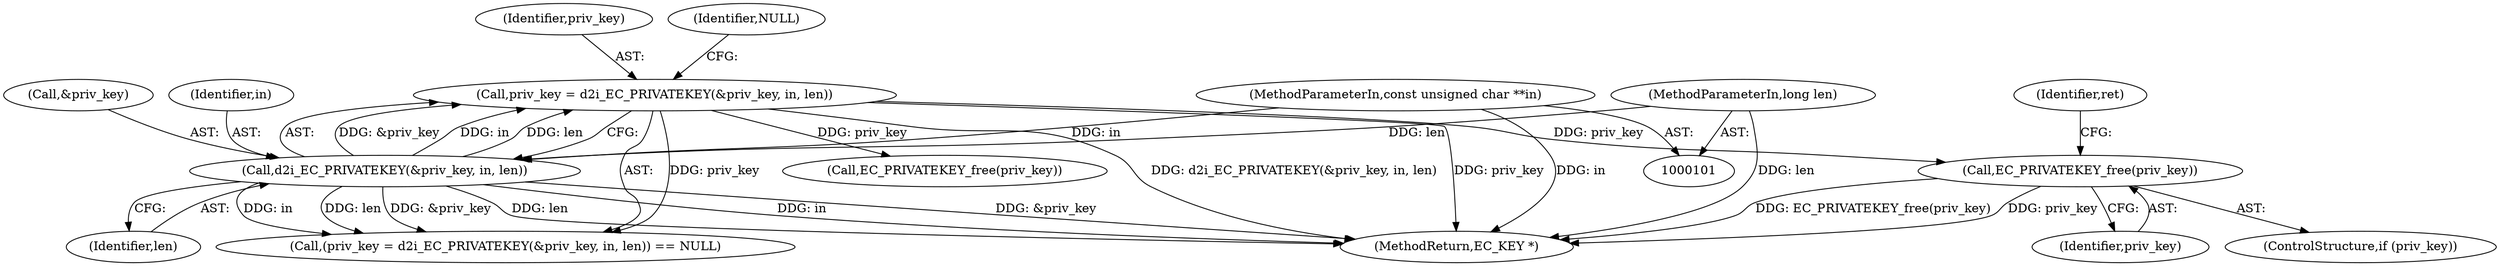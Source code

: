 digraph "0_openssl_1b4a8df38fc9ab3c089ca5765075ee53ec5bd66a@API" {
"1000357" [label="(Call,EC_PRIVATEKEY_free(priv_key))"];
"1000132" [label="(Call,priv_key = d2i_EC_PRIVATEKEY(&priv_key, in, len))"];
"1000134" [label="(Call,d2i_EC_PRIVATEKEY(&priv_key, in, len))"];
"1000103" [label="(MethodParameterIn,const unsigned char **in)"];
"1000104" [label="(MethodParameterIn,long len)"];
"1000144" [label="(Call,EC_PRIVATEKEY_free(priv_key))"];
"1000361" [label="(MethodReturn,EC_KEY *)"];
"1000133" [label="(Identifier,priv_key)"];
"1000132" [label="(Call,priv_key = d2i_EC_PRIVATEKEY(&priv_key, in, len))"];
"1000360" [label="(Identifier,ret)"];
"1000355" [label="(ControlStructure,if (priv_key))"];
"1000135" [label="(Call,&priv_key)"];
"1000137" [label="(Identifier,in)"];
"1000103" [label="(MethodParameterIn,const unsigned char **in)"];
"1000357" [label="(Call,EC_PRIVATEKEY_free(priv_key))"];
"1000358" [label="(Identifier,priv_key)"];
"1000131" [label="(Call,(priv_key = d2i_EC_PRIVATEKEY(&priv_key, in, len)) == NULL)"];
"1000139" [label="(Identifier,NULL)"];
"1000104" [label="(MethodParameterIn,long len)"];
"1000138" [label="(Identifier,len)"];
"1000134" [label="(Call,d2i_EC_PRIVATEKEY(&priv_key, in, len))"];
"1000357" -> "1000355"  [label="AST: "];
"1000357" -> "1000358"  [label="CFG: "];
"1000358" -> "1000357"  [label="AST: "];
"1000360" -> "1000357"  [label="CFG: "];
"1000357" -> "1000361"  [label="DDG: EC_PRIVATEKEY_free(priv_key)"];
"1000357" -> "1000361"  [label="DDG: priv_key"];
"1000132" -> "1000357"  [label="DDG: priv_key"];
"1000132" -> "1000131"  [label="AST: "];
"1000132" -> "1000134"  [label="CFG: "];
"1000133" -> "1000132"  [label="AST: "];
"1000134" -> "1000132"  [label="AST: "];
"1000139" -> "1000132"  [label="CFG: "];
"1000132" -> "1000361"  [label="DDG: d2i_EC_PRIVATEKEY(&priv_key, in, len)"];
"1000132" -> "1000361"  [label="DDG: priv_key"];
"1000132" -> "1000131"  [label="DDG: priv_key"];
"1000134" -> "1000132"  [label="DDG: &priv_key"];
"1000134" -> "1000132"  [label="DDG: in"];
"1000134" -> "1000132"  [label="DDG: len"];
"1000132" -> "1000144"  [label="DDG: priv_key"];
"1000134" -> "1000138"  [label="CFG: "];
"1000135" -> "1000134"  [label="AST: "];
"1000137" -> "1000134"  [label="AST: "];
"1000138" -> "1000134"  [label="AST: "];
"1000134" -> "1000361"  [label="DDG: &priv_key"];
"1000134" -> "1000361"  [label="DDG: len"];
"1000134" -> "1000361"  [label="DDG: in"];
"1000134" -> "1000131"  [label="DDG: &priv_key"];
"1000134" -> "1000131"  [label="DDG: in"];
"1000134" -> "1000131"  [label="DDG: len"];
"1000103" -> "1000134"  [label="DDG: in"];
"1000104" -> "1000134"  [label="DDG: len"];
"1000103" -> "1000101"  [label="AST: "];
"1000103" -> "1000361"  [label="DDG: in"];
"1000104" -> "1000101"  [label="AST: "];
"1000104" -> "1000361"  [label="DDG: len"];
}
